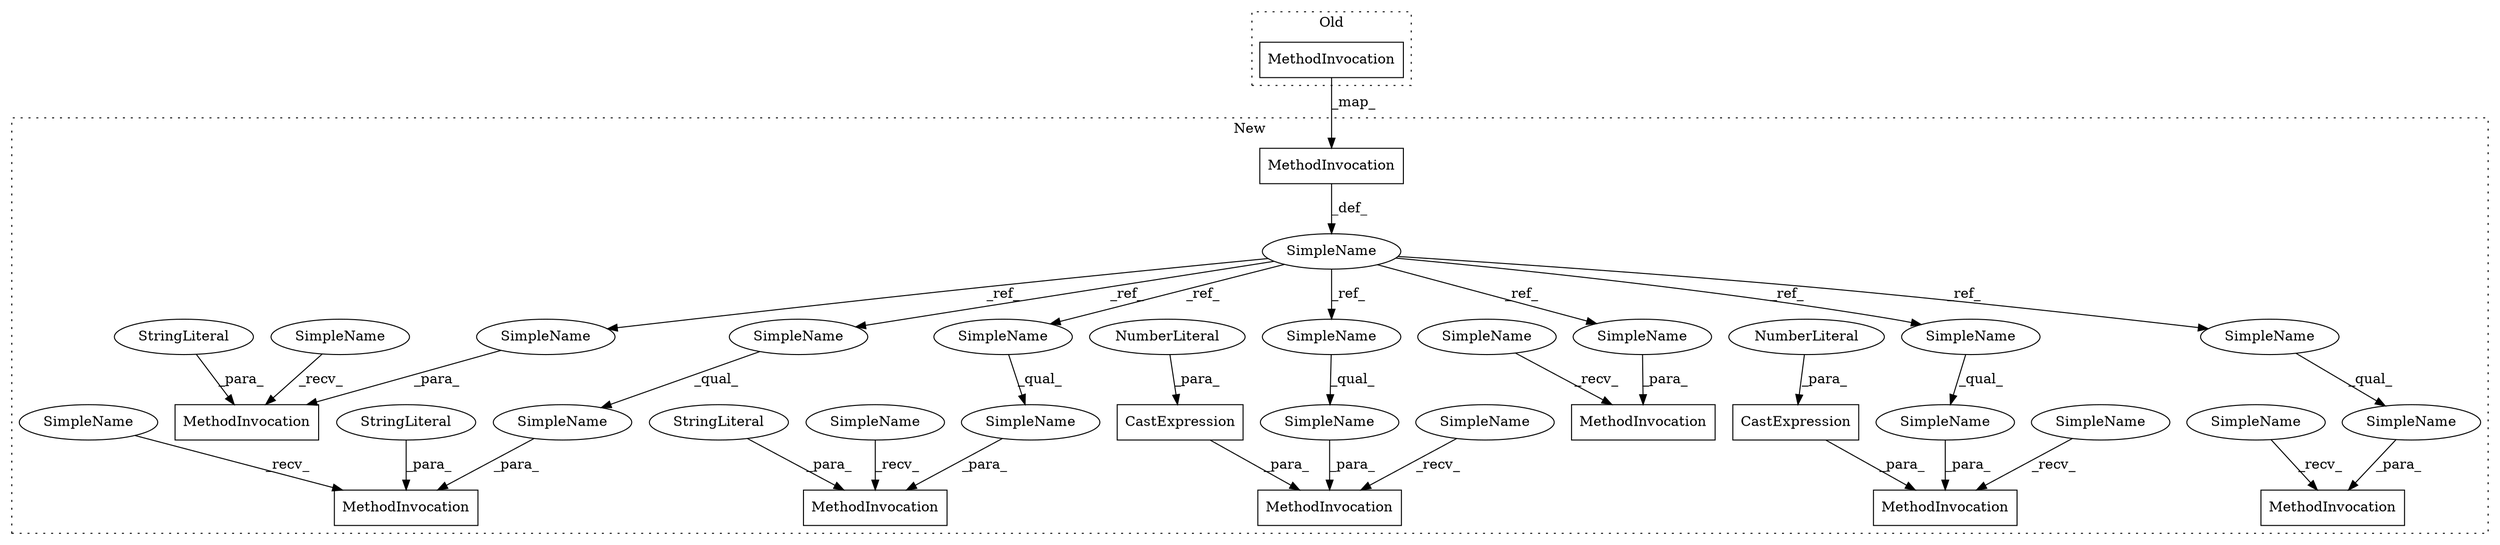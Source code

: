 digraph G {
subgraph cluster0 {
7 [label="MethodInvocation" a="32" s="7374,7403" l="6,1" shape="box"];
label = "Old";
style="dotted";
}
subgraph cluster1 {
1 [label="CastExpression" a="11" s="9465" l="6" shape="box"];
2 [label="CastExpression" a="11" s="9399" l="6" shape="box"];
3 [label="MethodInvocation" a="32" s="9526,9565" l="5,1" shape="box"];
4 [label="MethodInvocation" a="32" s="9221,9295" l="6,1" shape="box"];
5 [label="MethodInvocation" a="32" s="9317,9371" l="6,1" shape="box"];
6 [label="MethodInvocation" a="32" s="9393,9437" l="6,1" shape="box"];
8 [label="MethodInvocation" a="32" s="9587,9615" l="6,30" shape="box"];
9 [label="MethodInvocation" a="32" s="9046,9105" l="36,1" shape="box"];
10 [label="MethodInvocation" a="32" s="9459,9504" l="6,1" shape="box"];
11 [label="MethodInvocation" a="32" s="9140,9162" l="5,38" shape="box"];
12 [label="NumberLiteral" a="34" s="9405" l="6" shape="ellipse"];
13 [label="NumberLiteral" a="34" s="9471" l="4" shape="ellipse"];
14 [label="SimpleName" a="42" s="9266" l="17" shape="ellipse"];
15 [label="SimpleName" a="42" s="9580" l="6" shape="ellipse"];
16 [label="SimpleName" a="42" s="9519" l="6" shape="ellipse"];
17 [label="SimpleName" a="42" s="9339" l="17" shape="ellipse"];
18 [label="SimpleName" a="42" s="9413" l="17" shape="ellipse"];
19 [label="SimpleName" a="42" s="9477" l="17" shape="ellipse"];
20 [label="SimpleName" a="42" s="9145" l="17" shape="ellipse"];
21 [label="SimpleName" a="42" s="9214" l="6" shape="ellipse"];
22 [label="SimpleName" a="42" s="9014" l="17" shape="ellipse"];
23 [label="SimpleName" a="42" s="9452" l="6" shape="ellipse"];
24 [label="SimpleName" a="42" s="9477" l="27" shape="ellipse"];
25 [label="SimpleName" a="42" s="9310" l="6" shape="ellipse"];
26 [label="SimpleName" a="42" s="9386" l="6" shape="ellipse"];
27 [label="SimpleName" a="42" s="9413" l="24" shape="ellipse"];
28 [label="SimpleName" a="42" s="9531" l="17" shape="ellipse"];
29 [label="SimpleName" a="42" s="9266" l="29" shape="ellipse"];
30 [label="SimpleName" a="42" s="9598" l="17" shape="ellipse"];
31 [label="SimpleName" a="42" s="9531" l="34" shape="ellipse"];
32 [label="SimpleName" a="42" s="9339" l="32" shape="ellipse"];
33 [label="SimpleName" a="42" s="9133" l="6" shape="ellipse"];
34 [label="StringLiteral" a="45" s="9227" l="37" shape="ellipse"];
35 [label="StringLiteral" a="45" s="9593" l="3" shape="ellipse"];
36 [label="StringLiteral" a="45" s="9323" l="14" shape="ellipse"];
label = "New";
style="dotted";
}
1 -> 10 [label="_para_"];
2 -> 6 [label="_para_"];
7 -> 9 [label="_map_"];
9 -> 22 [label="_def_"];
12 -> 2 [label="_para_"];
13 -> 1 [label="_para_"];
14 -> 29 [label="_qual_"];
15 -> 8 [label="_recv_"];
16 -> 3 [label="_recv_"];
17 -> 32 [label="_qual_"];
18 -> 27 [label="_qual_"];
19 -> 24 [label="_qual_"];
20 -> 11 [label="_para_"];
21 -> 4 [label="_recv_"];
22 -> 20 [label="_ref_"];
22 -> 28 [label="_ref_"];
22 -> 14 [label="_ref_"];
22 -> 19 [label="_ref_"];
22 -> 17 [label="_ref_"];
22 -> 18 [label="_ref_"];
22 -> 30 [label="_ref_"];
23 -> 10 [label="_recv_"];
24 -> 10 [label="_para_"];
25 -> 5 [label="_recv_"];
26 -> 6 [label="_recv_"];
27 -> 6 [label="_para_"];
28 -> 31 [label="_qual_"];
29 -> 4 [label="_para_"];
30 -> 8 [label="_para_"];
31 -> 3 [label="_para_"];
32 -> 5 [label="_para_"];
33 -> 11 [label="_recv_"];
34 -> 4 [label="_para_"];
35 -> 8 [label="_para_"];
36 -> 5 [label="_para_"];
}